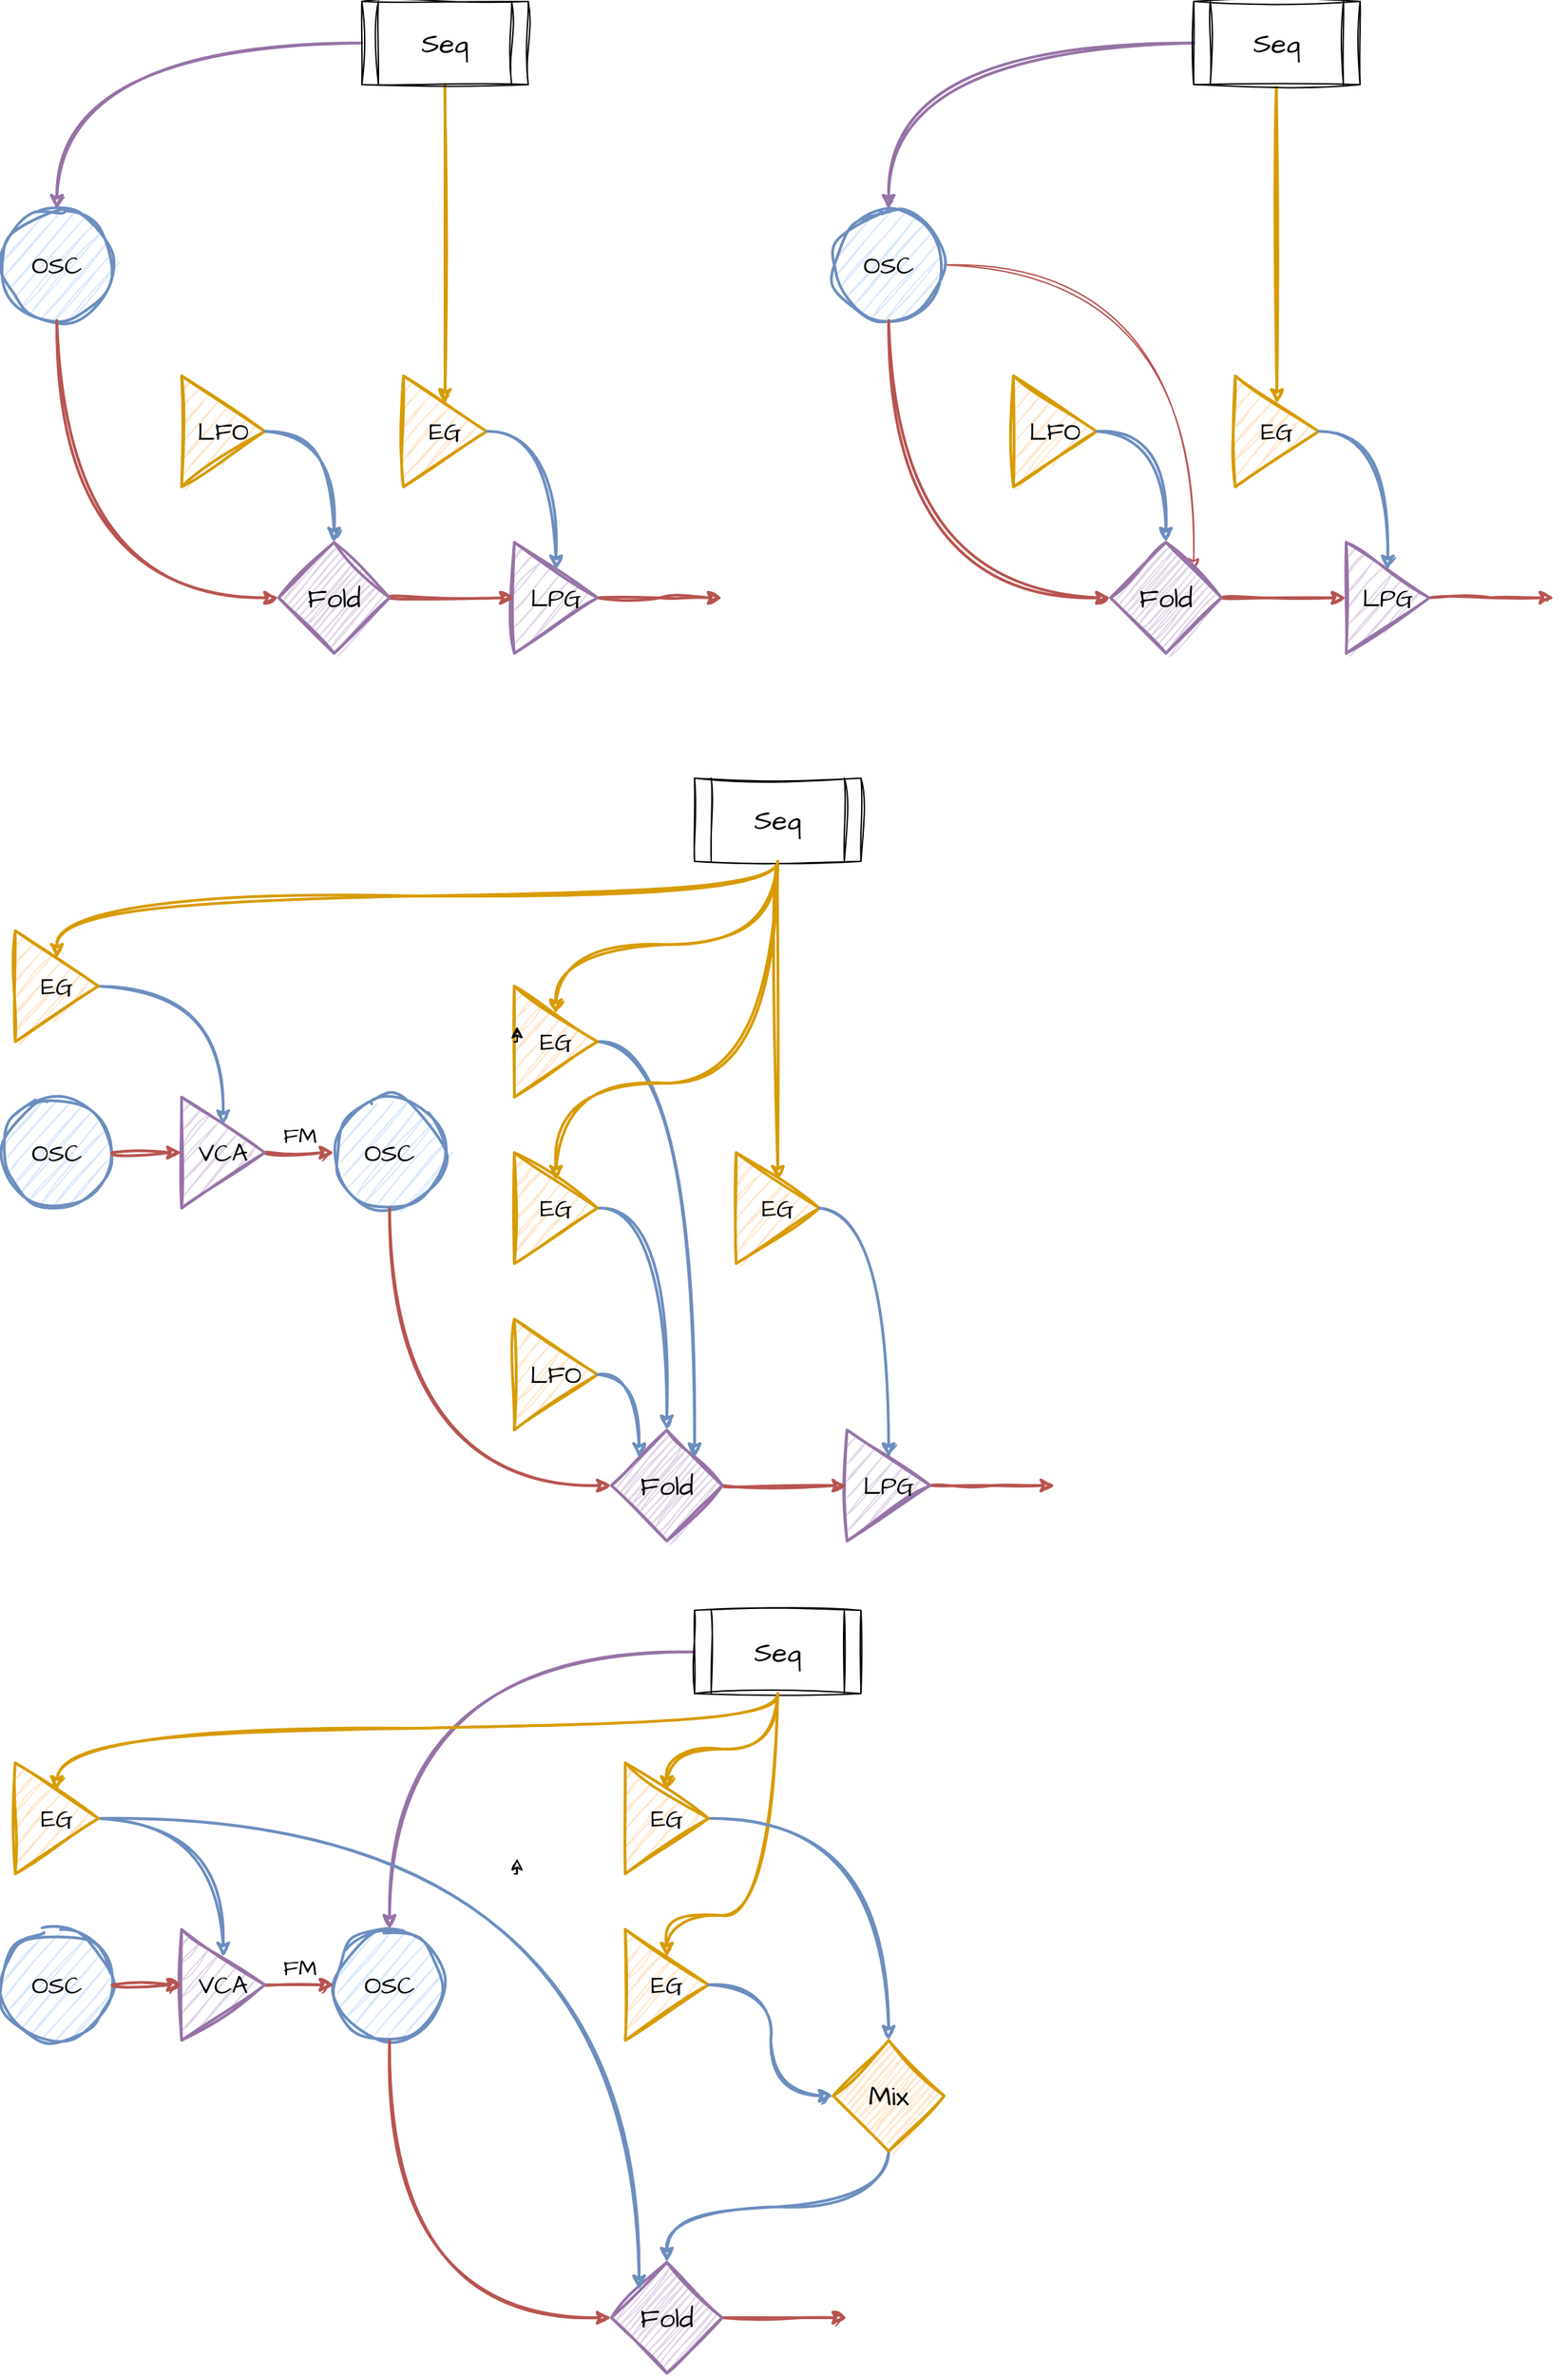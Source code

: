 <mxfile version="21.6.2" type="github">
  <diagram name="Page-1" id="e_KFraeinX5oosyNe6Kh">
    <mxGraphModel dx="1304" dy="711" grid="1" gridSize="10" guides="1" tooltips="1" connect="1" arrows="1" fold="1" page="1" pageScale="1" pageWidth="1200" pageHeight="1920" math="0" shadow="0">
      <root>
        <mxCell id="0" />
        <mxCell id="1" parent="0" />
        <mxCell id="lxY1VcK9E-mRwptWyb03-17" value="" style="group" vertex="1" connectable="0" parent="1">
          <mxGeometry x="40" y="60" width="520" height="460" as="geometry" />
        </mxCell>
        <mxCell id="lxY1VcK9E-mRwptWyb03-2" value="OSC" style="ellipse;whiteSpace=wrap;aspect=fixed;strokeWidth=2;fillColor=#dae8fc;strokeColor=#6c8ebf;sketch=1;curveFitting=1;jiggle=2;fontFamily=Architects Daughter;fontSource=https%3A%2F%2Ffonts.googleapis.com%2Fcss%3Ffamily%3DArchitects%2BDaughter;fontSize=18;labelPosition=center;verticalLabelPosition=middle;align=center;verticalAlign=middle;labelBackgroundColor=none;labelBorderColor=none;html=1;spacingRight=0;spacingLeft=0;spacing=2;fontStyle=0" vertex="1" parent="lxY1VcK9E-mRwptWyb03-17">
          <mxGeometry y="140" width="80" height="80" as="geometry" />
        </mxCell>
        <mxCell id="lxY1VcK9E-mRwptWyb03-4" value="LFO" style="triangle;whiteSpace=wrap;strokeWidth=2;fillColor=#ffe6cc;strokeColor=#d79b00;sketch=1;curveFitting=1;jiggle=2;shadow=0;fontFamily=Architects Daughter;fontSource=https%3A%2F%2Ffonts.googleapis.com%2Fcss%3Ffamily%3DArchitects%2BDaughter;fontSize=18;labelPosition=center;verticalLabelPosition=middle;align=center;verticalAlign=middle;labelBackgroundColor=none;labelBorderColor=none;html=1;spacingRight=0;spacingLeft=0;spacing=2;fontStyle=0" vertex="1" parent="lxY1VcK9E-mRwptWyb03-17">
          <mxGeometry x="130" y="260" width="60" height="80" as="geometry" />
        </mxCell>
        <mxCell id="lxY1VcK9E-mRwptWyb03-5" value="EG" style="triangle;whiteSpace=wrap;strokeWidth=2;fillColor=#ffe6cc;strokeColor=#d79b00;rounded=0;sketch=1;curveFitting=1;jiggle=2;fontFamily=Architects Daughter;fontSource=https%3A%2F%2Ffonts.googleapis.com%2Fcss%3Ffamily%3DArchitects%2BDaughter;fontSize=18;labelPosition=center;verticalLabelPosition=middle;align=center;verticalAlign=middle;labelBackgroundColor=none;labelBorderColor=none;html=1;spacingRight=0;spacingLeft=0;spacing=2;fontStyle=0" vertex="1" parent="lxY1VcK9E-mRwptWyb03-17">
          <mxGeometry x="290" y="260" width="60" height="80" as="geometry" />
        </mxCell>
        <mxCell id="lxY1VcK9E-mRwptWyb03-16" style="edgeStyle=orthogonalEdgeStyle;rounded=0;sketch=1;hachureGap=4;jiggle=2;curveFitting=1;orthogonalLoop=1;jettySize=auto;html=1;exitX=1;exitY=0.5;exitDx=0;exitDy=0;fontFamily=Architects Daughter;fontSource=https%3A%2F%2Ffonts.googleapis.com%2Fcss%3Ffamily%3DArchitects%2BDaughter;fontSize=16;fillColor=#f8cecc;strokeColor=#b85450;strokeWidth=2;" edge="1" parent="lxY1VcK9E-mRwptWyb03-17" source="lxY1VcK9E-mRwptWyb03-6">
          <mxGeometry relative="1" as="geometry">
            <mxPoint x="520" y="420" as="targetPoint" />
          </mxGeometry>
        </mxCell>
        <mxCell id="lxY1VcK9E-mRwptWyb03-6" value="LPG" style="triangle;whiteSpace=wrap;fillColor=#e1d5e7;strokeColor=#9673a6;strokeWidth=2;rounded=0;sketch=1;curveFitting=1;jiggle=2;fontFamily=Architects Daughter;fontSource=https%3A%2F%2Ffonts.googleapis.com%2Fcss%3Ffamily%3DArchitects%2BDaughter;fontSize=18;labelPosition=center;verticalLabelPosition=middle;align=center;verticalAlign=middle;labelBackgroundColor=none;labelBorderColor=none;html=1;spacingRight=0;spacingLeft=0;spacing=2;fontStyle=0" vertex="1" parent="lxY1VcK9E-mRwptWyb03-17">
          <mxGeometry x="370" y="380" width="60" height="80" as="geometry" />
        </mxCell>
        <mxCell id="lxY1VcK9E-mRwptWyb03-10" style="edgeStyle=orthogonalEdgeStyle;sketch=1;hachureGap=4;jiggle=2;curveFitting=1;orthogonalLoop=1;jettySize=auto;html=1;entryX=0.5;entryY=0;entryDx=0;entryDy=0;fontFamily=Architects Daughter;fontSource=https%3A%2F%2Ffonts.googleapis.com%2Fcss%3Ffamily%3DArchitects%2BDaughter;fontSize=16;fillColor=#dae8fc;strokeColor=#6c8ebf;strokeWidth=2;curved=1;" edge="1" parent="lxY1VcK9E-mRwptWyb03-17" source="lxY1VcK9E-mRwptWyb03-5" target="lxY1VcK9E-mRwptWyb03-6">
          <mxGeometry relative="1" as="geometry" />
        </mxCell>
        <mxCell id="lxY1VcK9E-mRwptWyb03-8" style="edgeStyle=orthogonalEdgeStyle;sketch=1;hachureGap=4;jiggle=2;curveFitting=1;orthogonalLoop=1;jettySize=auto;html=1;entryX=0.5;entryY=0;entryDx=0;entryDy=0;fontFamily=Architects Daughter;fontSource=https%3A%2F%2Ffonts.googleapis.com%2Fcss%3Ffamily%3DArchitects%2BDaughter;fontSize=16;strokeWidth=2;curved=1;fillColor=#e1d5e7;strokeColor=#9673a6;" edge="1" parent="lxY1VcK9E-mRwptWyb03-17" source="lxY1VcK9E-mRwptWyb03-7" target="lxY1VcK9E-mRwptWyb03-2">
          <mxGeometry relative="1" as="geometry" />
        </mxCell>
        <mxCell id="lxY1VcK9E-mRwptWyb03-9" style="edgeStyle=orthogonalEdgeStyle;sketch=1;hachureGap=4;jiggle=2;curveFitting=1;orthogonalLoop=1;jettySize=auto;html=1;fontFamily=Architects Daughter;fontSource=https%3A%2F%2Ffonts.googleapis.com%2Fcss%3Ffamily%3DArchitects%2BDaughter;fontSize=16;strokeWidth=2;fillColor=#ffe6cc;strokeColor=#d79b00;curved=1;" edge="1" parent="lxY1VcK9E-mRwptWyb03-17" source="lxY1VcK9E-mRwptWyb03-7" target="lxY1VcK9E-mRwptWyb03-5">
          <mxGeometry relative="1" as="geometry" />
        </mxCell>
        <mxCell id="lxY1VcK9E-mRwptWyb03-7" value="Seq" style="shape=process;whiteSpace=wrap;html=1;backgroundOutline=1;sketch=1;hachureGap=4;jiggle=2;curveFitting=1;fontFamily=Architects Daughter;fontSource=https%3A%2F%2Ffonts.googleapis.com%2Fcss%3Ffamily%3DArchitects%2BDaughter;fontSize=20;" vertex="1" parent="lxY1VcK9E-mRwptWyb03-17">
          <mxGeometry x="260" y="-10" width="120" height="60" as="geometry" />
        </mxCell>
        <mxCell id="lxY1VcK9E-mRwptWyb03-14" style="edgeStyle=orthogonalEdgeStyle;sketch=1;hachureGap=4;jiggle=2;curveFitting=1;orthogonalLoop=1;jettySize=auto;html=1;entryX=0;entryY=0.5;entryDx=0;entryDy=0;fontFamily=Architects Daughter;fontSource=https%3A%2F%2Ffonts.googleapis.com%2Fcss%3Ffamily%3DArchitects%2BDaughter;fontSize=16;fillColor=#f8cecc;strokeColor=#b85450;curved=1;strokeWidth=2;" edge="1" parent="lxY1VcK9E-mRwptWyb03-17" source="lxY1VcK9E-mRwptWyb03-12" target="lxY1VcK9E-mRwptWyb03-6">
          <mxGeometry relative="1" as="geometry" />
        </mxCell>
        <mxCell id="lxY1VcK9E-mRwptWyb03-12" value="Fold" style="rhombus;whiteSpace=wrap;html=1;sketch=1;hachureGap=4;jiggle=2;curveFitting=1;fontFamily=Architects Daughter;fontSource=https%3A%2F%2Ffonts.googleapis.com%2Fcss%3Ffamily%3DArchitects%2BDaughter;fontSize=20;fillColor=#e1d5e7;strokeColor=#9673a6;strokeWidth=2;" vertex="1" parent="lxY1VcK9E-mRwptWyb03-17">
          <mxGeometry x="200" y="380" width="80" height="80" as="geometry" />
        </mxCell>
        <mxCell id="lxY1VcK9E-mRwptWyb03-11" style="edgeStyle=orthogonalEdgeStyle;sketch=1;hachureGap=4;jiggle=2;curveFitting=1;orthogonalLoop=1;jettySize=auto;html=1;entryX=0;entryY=0.5;entryDx=0;entryDy=0;fontFamily=Architects Daughter;fontSource=https%3A%2F%2Ffonts.googleapis.com%2Fcss%3Ffamily%3DArchitects%2BDaughter;fontSize=16;curved=1;strokeWidth=2;fillColor=#f8cecc;strokeColor=#b85450;exitX=0.5;exitY=1;exitDx=0;exitDy=0;" edge="1" parent="lxY1VcK9E-mRwptWyb03-17" source="lxY1VcK9E-mRwptWyb03-2" target="lxY1VcK9E-mRwptWyb03-12">
          <mxGeometry relative="1" as="geometry" />
        </mxCell>
        <mxCell id="lxY1VcK9E-mRwptWyb03-15" style="edgeStyle=orthogonalEdgeStyle;sketch=1;hachureGap=4;jiggle=2;curveFitting=1;orthogonalLoop=1;jettySize=auto;html=1;exitX=1;exitY=0.5;exitDx=0;exitDy=0;entryX=0.5;entryY=0;entryDx=0;entryDy=0;fontFamily=Architects Daughter;fontSource=https%3A%2F%2Ffonts.googleapis.com%2Fcss%3Ffamily%3DArchitects%2BDaughter;fontSize=16;fillColor=#dae8fc;strokeColor=#6c8ebf;curved=1;strokeWidth=2;" edge="1" parent="lxY1VcK9E-mRwptWyb03-17" source="lxY1VcK9E-mRwptWyb03-4" target="lxY1VcK9E-mRwptWyb03-12">
          <mxGeometry relative="1" as="geometry" />
        </mxCell>
        <mxCell id="lxY1VcK9E-mRwptWyb03-19" value="" style="group" vertex="1" connectable="0" parent="1">
          <mxGeometry x="640" y="60" width="520" height="460" as="geometry" />
        </mxCell>
        <mxCell id="lxY1VcK9E-mRwptWyb03-36" style="edgeStyle=orthogonalEdgeStyle;sketch=1;hachureGap=4;jiggle=2;curveFitting=1;orthogonalLoop=1;jettySize=auto;html=1;entryX=1;entryY=0;entryDx=0;entryDy=0;fontFamily=Architects Daughter;fontSource=https%3A%2F%2Ffonts.googleapis.com%2Fcss%3Ffamily%3DArchitects%2BDaughter;fontSize=16;curved=1;fillColor=#f8cecc;strokeColor=#b85450;" edge="1" parent="lxY1VcK9E-mRwptWyb03-19" source="lxY1VcK9E-mRwptWyb03-20" target="lxY1VcK9E-mRwptWyb03-30">
          <mxGeometry relative="1" as="geometry" />
        </mxCell>
        <mxCell id="lxY1VcK9E-mRwptWyb03-20" value="OSC" style="ellipse;whiteSpace=wrap;aspect=fixed;strokeWidth=2;fillColor=#dae8fc;strokeColor=#6c8ebf;sketch=1;curveFitting=1;jiggle=2;fontFamily=Architects Daughter;fontSource=https%3A%2F%2Ffonts.googleapis.com%2Fcss%3Ffamily%3DArchitects%2BDaughter;fontSize=18;labelPosition=center;verticalLabelPosition=middle;align=center;verticalAlign=middle;labelBackgroundColor=none;labelBorderColor=none;html=1;spacingRight=0;spacingLeft=0;spacing=2;fontStyle=0" vertex="1" parent="lxY1VcK9E-mRwptWyb03-19">
          <mxGeometry y="140" width="80" height="80" as="geometry" />
        </mxCell>
        <mxCell id="lxY1VcK9E-mRwptWyb03-21" value="LFO" style="triangle;whiteSpace=wrap;strokeWidth=2;fillColor=#ffe6cc;strokeColor=#d79b00;sketch=1;curveFitting=1;jiggle=2;shadow=0;fontFamily=Architects Daughter;fontSource=https%3A%2F%2Ffonts.googleapis.com%2Fcss%3Ffamily%3DArchitects%2BDaughter;fontSize=18;labelPosition=center;verticalLabelPosition=middle;align=center;verticalAlign=middle;labelBackgroundColor=none;labelBorderColor=none;html=1;spacingRight=0;spacingLeft=0;spacing=2;fontStyle=0" vertex="1" parent="lxY1VcK9E-mRwptWyb03-19">
          <mxGeometry x="130" y="260" width="60" height="80" as="geometry" />
        </mxCell>
        <mxCell id="lxY1VcK9E-mRwptWyb03-22" value="EG" style="triangle;whiteSpace=wrap;strokeWidth=2;fillColor=#ffe6cc;strokeColor=#d79b00;rounded=0;sketch=1;curveFitting=1;jiggle=2;fontFamily=Architects Daughter;fontSource=https%3A%2F%2Ffonts.googleapis.com%2Fcss%3Ffamily%3DArchitects%2BDaughter;fontSize=18;labelPosition=center;verticalLabelPosition=middle;align=center;verticalAlign=middle;labelBackgroundColor=none;labelBorderColor=none;html=1;spacingRight=0;spacingLeft=0;spacing=2;fontStyle=0" vertex="1" parent="lxY1VcK9E-mRwptWyb03-19">
          <mxGeometry x="290" y="260" width="60" height="80" as="geometry" />
        </mxCell>
        <mxCell id="lxY1VcK9E-mRwptWyb03-23" style="edgeStyle=orthogonalEdgeStyle;rounded=0;sketch=1;hachureGap=4;jiggle=2;curveFitting=1;orthogonalLoop=1;jettySize=auto;html=1;exitX=1;exitY=0.5;exitDx=0;exitDy=0;fontFamily=Architects Daughter;fontSource=https%3A%2F%2Ffonts.googleapis.com%2Fcss%3Ffamily%3DArchitects%2BDaughter;fontSize=16;fillColor=#f8cecc;strokeColor=#b85450;strokeWidth=2;" edge="1" parent="lxY1VcK9E-mRwptWyb03-19" source="lxY1VcK9E-mRwptWyb03-24">
          <mxGeometry relative="1" as="geometry">
            <mxPoint x="520" y="420" as="targetPoint" />
          </mxGeometry>
        </mxCell>
        <mxCell id="lxY1VcK9E-mRwptWyb03-24" value="LPG" style="triangle;whiteSpace=wrap;fillColor=#e1d5e7;strokeColor=#9673a6;strokeWidth=2;rounded=0;sketch=1;curveFitting=1;jiggle=2;fontFamily=Architects Daughter;fontSource=https%3A%2F%2Ffonts.googleapis.com%2Fcss%3Ffamily%3DArchitects%2BDaughter;fontSize=18;labelPosition=center;verticalLabelPosition=middle;align=center;verticalAlign=middle;labelBackgroundColor=none;labelBorderColor=none;html=1;spacingRight=0;spacingLeft=0;spacing=2;fontStyle=0" vertex="1" parent="lxY1VcK9E-mRwptWyb03-19">
          <mxGeometry x="370" y="380" width="60" height="80" as="geometry" />
        </mxCell>
        <mxCell id="lxY1VcK9E-mRwptWyb03-25" style="edgeStyle=orthogonalEdgeStyle;sketch=1;hachureGap=4;jiggle=2;curveFitting=1;orthogonalLoop=1;jettySize=auto;html=1;entryX=0.5;entryY=0;entryDx=0;entryDy=0;fontFamily=Architects Daughter;fontSource=https%3A%2F%2Ffonts.googleapis.com%2Fcss%3Ffamily%3DArchitects%2BDaughter;fontSize=16;fillColor=#dae8fc;strokeColor=#6c8ebf;strokeWidth=2;curved=1;" edge="1" parent="lxY1VcK9E-mRwptWyb03-19" source="lxY1VcK9E-mRwptWyb03-22" target="lxY1VcK9E-mRwptWyb03-24">
          <mxGeometry relative="1" as="geometry" />
        </mxCell>
        <mxCell id="lxY1VcK9E-mRwptWyb03-26" style="edgeStyle=orthogonalEdgeStyle;sketch=1;hachureGap=4;jiggle=2;curveFitting=1;orthogonalLoop=1;jettySize=auto;html=1;entryX=0.5;entryY=0;entryDx=0;entryDy=0;fontFamily=Architects Daughter;fontSource=https%3A%2F%2Ffonts.googleapis.com%2Fcss%3Ffamily%3DArchitects%2BDaughter;fontSize=16;fillColor=#e1d5e7;strokeColor=#9673a6;strokeWidth=2;curved=1;" edge="1" parent="lxY1VcK9E-mRwptWyb03-19" source="lxY1VcK9E-mRwptWyb03-28" target="lxY1VcK9E-mRwptWyb03-20">
          <mxGeometry relative="1" as="geometry" />
        </mxCell>
        <mxCell id="lxY1VcK9E-mRwptWyb03-27" style="edgeStyle=orthogonalEdgeStyle;sketch=1;hachureGap=4;jiggle=2;curveFitting=1;orthogonalLoop=1;jettySize=auto;html=1;fontFamily=Architects Daughter;fontSource=https%3A%2F%2Ffonts.googleapis.com%2Fcss%3Ffamily%3DArchitects%2BDaughter;fontSize=16;strokeWidth=2;fillColor=#ffe6cc;strokeColor=#d79b00;curved=1;" edge="1" parent="lxY1VcK9E-mRwptWyb03-19" source="lxY1VcK9E-mRwptWyb03-28" target="lxY1VcK9E-mRwptWyb03-22">
          <mxGeometry relative="1" as="geometry" />
        </mxCell>
        <mxCell id="lxY1VcK9E-mRwptWyb03-28" value="Seq" style="shape=process;whiteSpace=wrap;html=1;backgroundOutline=1;sketch=1;hachureGap=4;jiggle=2;curveFitting=1;fontFamily=Architects Daughter;fontSource=https%3A%2F%2Ffonts.googleapis.com%2Fcss%3Ffamily%3DArchitects%2BDaughter;fontSize=20;" vertex="1" parent="lxY1VcK9E-mRwptWyb03-19">
          <mxGeometry x="260" y="-10" width="120" height="60" as="geometry" />
        </mxCell>
        <mxCell id="lxY1VcK9E-mRwptWyb03-29" style="edgeStyle=orthogonalEdgeStyle;sketch=1;hachureGap=4;jiggle=2;curveFitting=1;orthogonalLoop=1;jettySize=auto;html=1;entryX=0;entryY=0.5;entryDx=0;entryDy=0;fontFamily=Architects Daughter;fontSource=https%3A%2F%2Ffonts.googleapis.com%2Fcss%3Ffamily%3DArchitects%2BDaughter;fontSize=16;fillColor=#f8cecc;strokeColor=#b85450;curved=1;strokeWidth=2;" edge="1" parent="lxY1VcK9E-mRwptWyb03-19" source="lxY1VcK9E-mRwptWyb03-30" target="lxY1VcK9E-mRwptWyb03-24">
          <mxGeometry relative="1" as="geometry" />
        </mxCell>
        <mxCell id="lxY1VcK9E-mRwptWyb03-30" value="Fold" style="rhombus;whiteSpace=wrap;html=1;sketch=1;hachureGap=4;jiggle=2;curveFitting=1;fontFamily=Architects Daughter;fontSource=https%3A%2F%2Ffonts.googleapis.com%2Fcss%3Ffamily%3DArchitects%2BDaughter;fontSize=20;fillColor=#e1d5e7;strokeColor=#9673a6;strokeWidth=2;" vertex="1" parent="lxY1VcK9E-mRwptWyb03-19">
          <mxGeometry x="200" y="380" width="80" height="80" as="geometry" />
        </mxCell>
        <mxCell id="lxY1VcK9E-mRwptWyb03-31" style="edgeStyle=orthogonalEdgeStyle;sketch=1;hachureGap=4;jiggle=2;curveFitting=1;orthogonalLoop=1;jettySize=auto;html=1;entryX=0;entryY=0.5;entryDx=0;entryDy=0;fontFamily=Architects Daughter;fontSource=https%3A%2F%2Ffonts.googleapis.com%2Fcss%3Ffamily%3DArchitects%2BDaughter;fontSize=16;curved=1;strokeWidth=2;fillColor=#f8cecc;strokeColor=#b85450;exitX=0.5;exitY=1;exitDx=0;exitDy=0;" edge="1" parent="lxY1VcK9E-mRwptWyb03-19" source="lxY1VcK9E-mRwptWyb03-20" target="lxY1VcK9E-mRwptWyb03-30">
          <mxGeometry relative="1" as="geometry" />
        </mxCell>
        <mxCell id="lxY1VcK9E-mRwptWyb03-32" style="edgeStyle=orthogonalEdgeStyle;sketch=1;hachureGap=4;jiggle=2;curveFitting=1;orthogonalLoop=1;jettySize=auto;html=1;exitX=1;exitY=0.5;exitDx=0;exitDy=0;entryX=0.5;entryY=0;entryDx=0;entryDy=0;fontFamily=Architects Daughter;fontSource=https%3A%2F%2Ffonts.googleapis.com%2Fcss%3Ffamily%3DArchitects%2BDaughter;fontSize=16;fillColor=#dae8fc;strokeColor=#6c8ebf;curved=1;strokeWidth=2;" edge="1" parent="lxY1VcK9E-mRwptWyb03-19" source="lxY1VcK9E-mRwptWyb03-21" target="lxY1VcK9E-mRwptWyb03-30">
          <mxGeometry relative="1" as="geometry" />
        </mxCell>
        <mxCell id="lxY1VcK9E-mRwptWyb03-78" value="" style="group" vertex="1" connectable="0" parent="1">
          <mxGeometry x="40" y="610" width="760" height="550" as="geometry" />
        </mxCell>
        <mxCell id="lxY1VcK9E-mRwptWyb03-41" value="OSC" style="ellipse;whiteSpace=wrap;aspect=fixed;strokeWidth=2;fillColor=#dae8fc;strokeColor=#6c8ebf;sketch=1;curveFitting=1;jiggle=2;fontFamily=Architects Daughter;fontSource=https%3A%2F%2Ffonts.googleapis.com%2Fcss%3Ffamily%3DArchitects%2BDaughter;fontSize=18;labelPosition=center;verticalLabelPosition=middle;align=center;verticalAlign=middle;labelBackgroundColor=none;labelBorderColor=none;html=1;spacingRight=0;spacingLeft=0;spacing=2;fontStyle=0" vertex="1" parent="lxY1VcK9E-mRwptWyb03-78">
          <mxGeometry x="240" y="230" width="80" height="80" as="geometry" />
        </mxCell>
        <mxCell id="lxY1VcK9E-mRwptWyb03-42" value="LFO" style="triangle;whiteSpace=wrap;strokeWidth=2;fillColor=#ffe6cc;strokeColor=#d79b00;sketch=1;curveFitting=1;jiggle=2;shadow=0;fontFamily=Architects Daughter;fontSource=https%3A%2F%2Ffonts.googleapis.com%2Fcss%3Ffamily%3DArchitects%2BDaughter;fontSize=18;labelPosition=center;verticalLabelPosition=middle;align=center;verticalAlign=middle;labelBackgroundColor=none;labelBorderColor=none;html=1;spacingRight=0;spacingLeft=0;spacing=2;fontStyle=0" vertex="1" parent="lxY1VcK9E-mRwptWyb03-78">
          <mxGeometry x="370" y="390" width="60" height="80" as="geometry" />
        </mxCell>
        <mxCell id="lxY1VcK9E-mRwptWyb03-43" value="EG" style="triangle;whiteSpace=wrap;strokeWidth=2;fillColor=#ffe6cc;strokeColor=#d79b00;rounded=0;sketch=1;curveFitting=1;jiggle=2;fontFamily=Architects Daughter;fontSource=https%3A%2F%2Ffonts.googleapis.com%2Fcss%3Ffamily%3DArchitects%2BDaughter;fontSize=18;labelPosition=center;verticalLabelPosition=middle;align=center;verticalAlign=middle;labelBackgroundColor=none;labelBorderColor=none;html=1;spacingRight=0;spacingLeft=0;spacing=2;fontStyle=0" vertex="1" parent="lxY1VcK9E-mRwptWyb03-78">
          <mxGeometry x="530" y="270" width="60" height="80" as="geometry" />
        </mxCell>
        <mxCell id="lxY1VcK9E-mRwptWyb03-44" style="edgeStyle=orthogonalEdgeStyle;rounded=0;sketch=1;hachureGap=4;jiggle=2;curveFitting=1;orthogonalLoop=1;jettySize=auto;html=1;exitX=1;exitY=0.5;exitDx=0;exitDy=0;fontFamily=Architects Daughter;fontSource=https%3A%2F%2Ffonts.googleapis.com%2Fcss%3Ffamily%3DArchitects%2BDaughter;fontSize=16;fillColor=#f8cecc;strokeColor=#b85450;strokeWidth=2;" edge="1" parent="lxY1VcK9E-mRwptWyb03-78" source="lxY1VcK9E-mRwptWyb03-45">
          <mxGeometry relative="1" as="geometry">
            <mxPoint x="760" y="510" as="targetPoint" />
          </mxGeometry>
        </mxCell>
        <mxCell id="lxY1VcK9E-mRwptWyb03-45" value="LPG" style="triangle;whiteSpace=wrap;fillColor=#e1d5e7;strokeColor=#9673a6;strokeWidth=2;rounded=0;sketch=1;curveFitting=1;jiggle=2;fontFamily=Architects Daughter;fontSource=https%3A%2F%2Ffonts.googleapis.com%2Fcss%3Ffamily%3DArchitects%2BDaughter;fontSize=18;labelPosition=center;verticalLabelPosition=middle;align=center;verticalAlign=middle;labelBackgroundColor=none;labelBorderColor=none;html=1;spacingRight=0;spacingLeft=0;spacing=2;fontStyle=0" vertex="1" parent="lxY1VcK9E-mRwptWyb03-78">
          <mxGeometry x="610" y="470" width="60" height="80" as="geometry" />
        </mxCell>
        <mxCell id="lxY1VcK9E-mRwptWyb03-46" style="edgeStyle=orthogonalEdgeStyle;sketch=1;hachureGap=4;jiggle=2;curveFitting=1;orthogonalLoop=1;jettySize=auto;html=1;entryX=0.5;entryY=0;entryDx=0;entryDy=0;fontFamily=Architects Daughter;fontSource=https%3A%2F%2Ffonts.googleapis.com%2Fcss%3Ffamily%3DArchitects%2BDaughter;fontSize=16;fillColor=#dae8fc;strokeColor=#6c8ebf;strokeWidth=2;curved=1;" edge="1" parent="lxY1VcK9E-mRwptWyb03-78" source="lxY1VcK9E-mRwptWyb03-43" target="lxY1VcK9E-mRwptWyb03-45">
          <mxGeometry relative="1" as="geometry" />
        </mxCell>
        <mxCell id="lxY1VcK9E-mRwptWyb03-48" style="edgeStyle=orthogonalEdgeStyle;sketch=1;hachureGap=4;jiggle=2;curveFitting=1;orthogonalLoop=1;jettySize=auto;html=1;fontFamily=Architects Daughter;fontSource=https%3A%2F%2Ffonts.googleapis.com%2Fcss%3Ffamily%3DArchitects%2BDaughter;fontSize=16;strokeWidth=2;fillColor=#ffe6cc;strokeColor=#d79b00;curved=1;" edge="1" parent="lxY1VcK9E-mRwptWyb03-78" source="lxY1VcK9E-mRwptWyb03-49" target="lxY1VcK9E-mRwptWyb03-43">
          <mxGeometry relative="1" as="geometry" />
        </mxCell>
        <mxCell id="lxY1VcK9E-mRwptWyb03-49" value="Seq" style="shape=process;whiteSpace=wrap;html=1;backgroundOutline=1;sketch=1;hachureGap=4;jiggle=2;curveFitting=1;fontFamily=Architects Daughter;fontSource=https%3A%2F%2Ffonts.googleapis.com%2Fcss%3Ffamily%3DArchitects%2BDaughter;fontSize=20;" vertex="1" parent="lxY1VcK9E-mRwptWyb03-78">
          <mxGeometry x="500" width="120" height="60" as="geometry" />
        </mxCell>
        <mxCell id="lxY1VcK9E-mRwptWyb03-50" style="edgeStyle=orthogonalEdgeStyle;sketch=1;hachureGap=4;jiggle=2;curveFitting=1;orthogonalLoop=1;jettySize=auto;html=1;entryX=0;entryY=0.5;entryDx=0;entryDy=0;fontFamily=Architects Daughter;fontSource=https%3A%2F%2Ffonts.googleapis.com%2Fcss%3Ffamily%3DArchitects%2BDaughter;fontSize=16;fillColor=#f8cecc;strokeColor=#b85450;curved=1;strokeWidth=2;" edge="1" parent="lxY1VcK9E-mRwptWyb03-78" source="lxY1VcK9E-mRwptWyb03-51" target="lxY1VcK9E-mRwptWyb03-45">
          <mxGeometry relative="1" as="geometry" />
        </mxCell>
        <mxCell id="lxY1VcK9E-mRwptWyb03-51" value="Fold" style="rhombus;whiteSpace=wrap;html=1;sketch=1;hachureGap=4;jiggle=2;curveFitting=1;fontFamily=Architects Daughter;fontSource=https%3A%2F%2Ffonts.googleapis.com%2Fcss%3Ffamily%3DArchitects%2BDaughter;fontSize=20;fillColor=#e1d5e7;strokeColor=#9673a6;strokeWidth=2;" vertex="1" parent="lxY1VcK9E-mRwptWyb03-78">
          <mxGeometry x="440" y="470" width="80" height="80" as="geometry" />
        </mxCell>
        <mxCell id="lxY1VcK9E-mRwptWyb03-52" style="edgeStyle=orthogonalEdgeStyle;sketch=1;hachureGap=4;jiggle=2;curveFitting=1;orthogonalLoop=1;jettySize=auto;html=1;entryX=0;entryY=0.5;entryDx=0;entryDy=0;fontFamily=Architects Daughter;fontSource=https%3A%2F%2Ffonts.googleapis.com%2Fcss%3Ffamily%3DArchitects%2BDaughter;fontSize=16;curved=1;strokeWidth=2;fillColor=#f8cecc;strokeColor=#b85450;exitX=0.5;exitY=1;exitDx=0;exitDy=0;" edge="1" parent="lxY1VcK9E-mRwptWyb03-78" source="lxY1VcK9E-mRwptWyb03-41" target="lxY1VcK9E-mRwptWyb03-51">
          <mxGeometry relative="1" as="geometry" />
        </mxCell>
        <mxCell id="lxY1VcK9E-mRwptWyb03-53" style="edgeStyle=orthogonalEdgeStyle;sketch=1;hachureGap=4;jiggle=2;curveFitting=1;orthogonalLoop=1;jettySize=auto;html=1;exitX=1;exitY=0.5;exitDx=0;exitDy=0;entryX=0;entryY=0;entryDx=0;entryDy=0;fontFamily=Architects Daughter;fontSource=https%3A%2F%2Ffonts.googleapis.com%2Fcss%3Ffamily%3DArchitects%2BDaughter;fontSize=16;fillColor=#dae8fc;strokeColor=#6c8ebf;curved=1;strokeWidth=2;" edge="1" parent="lxY1VcK9E-mRwptWyb03-78" source="lxY1VcK9E-mRwptWyb03-42" target="lxY1VcK9E-mRwptWyb03-51">
          <mxGeometry relative="1" as="geometry">
            <Array as="points">
              <mxPoint x="460" y="430" />
            </Array>
          </mxGeometry>
        </mxCell>
        <mxCell id="lxY1VcK9E-mRwptWyb03-54" value="OSC" style="ellipse;whiteSpace=wrap;aspect=fixed;strokeWidth=2;fillColor=#dae8fc;strokeColor=#6c8ebf;sketch=1;curveFitting=1;jiggle=2;fontFamily=Architects Daughter;fontSource=https%3A%2F%2Ffonts.googleapis.com%2Fcss%3Ffamily%3DArchitects%2BDaughter;fontSize=18;labelPosition=center;verticalLabelPosition=middle;align=center;verticalAlign=middle;labelBackgroundColor=none;labelBorderColor=none;html=1;spacingRight=0;spacingLeft=0;spacing=2;fontStyle=0" vertex="1" parent="lxY1VcK9E-mRwptWyb03-78">
          <mxGeometry y="230" width="80" height="80" as="geometry" />
        </mxCell>
        <mxCell id="lxY1VcK9E-mRwptWyb03-62" value="FM" style="edgeStyle=orthogonalEdgeStyle;sketch=1;hachureGap=4;jiggle=2;curveFitting=1;orthogonalLoop=1;jettySize=auto;html=1;exitX=1;exitY=0.5;exitDx=0;exitDy=0;entryX=0;entryY=0.5;entryDx=0;entryDy=0;fontFamily=Architects Daughter;fontSource=https%3A%2F%2Ffonts.googleapis.com%2Fcss%3Ffamily%3DArchitects%2BDaughter;fontSize=16;fillColor=#f8cecc;strokeColor=#b85450;strokeWidth=2;curved=1;verticalAlign=bottom;" edge="1" parent="lxY1VcK9E-mRwptWyb03-78" source="lxY1VcK9E-mRwptWyb03-55" target="lxY1VcK9E-mRwptWyb03-41">
          <mxGeometry relative="1" as="geometry" />
        </mxCell>
        <mxCell id="lxY1VcK9E-mRwptWyb03-55" value="VCA" style="triangle;whiteSpace=wrap;fillColor=#e1d5e7;strokeColor=#9673a6;strokeWidth=2;rounded=0;sketch=1;curveFitting=1;jiggle=2;fontFamily=Architects Daughter;fontSource=https%3A%2F%2Ffonts.googleapis.com%2Fcss%3Ffamily%3DArchitects%2BDaughter;fontSize=18;labelPosition=center;verticalLabelPosition=middle;align=center;verticalAlign=middle;labelBackgroundColor=none;labelBorderColor=none;html=1;spacingRight=0;spacingLeft=0;spacing=2;fontStyle=0" vertex="1" parent="lxY1VcK9E-mRwptWyb03-78">
          <mxGeometry x="130" y="230" width="60" height="80" as="geometry" />
        </mxCell>
        <mxCell id="lxY1VcK9E-mRwptWyb03-58" style="edgeStyle=orthogonalEdgeStyle;sketch=1;hachureGap=4;jiggle=2;curveFitting=1;orthogonalLoop=1;jettySize=auto;html=1;exitX=1;exitY=0.5;exitDx=0;exitDy=0;entryX=0;entryY=0.5;entryDx=0;entryDy=0;fontFamily=Architects Daughter;fontSource=https%3A%2F%2Ffonts.googleapis.com%2Fcss%3Ffamily%3DArchitects%2BDaughter;fontSize=16;fillColor=#f8cecc;strokeColor=#b85450;strokeWidth=2;curved=1;" edge="1" parent="lxY1VcK9E-mRwptWyb03-78" source="lxY1VcK9E-mRwptWyb03-54" target="lxY1VcK9E-mRwptWyb03-55">
          <mxGeometry relative="1" as="geometry" />
        </mxCell>
        <mxCell id="lxY1VcK9E-mRwptWyb03-61" style="edgeStyle=orthogonalEdgeStyle;sketch=1;hachureGap=4;jiggle=2;curveFitting=1;orthogonalLoop=1;jettySize=auto;html=1;entryX=0.5;entryY=0;entryDx=0;entryDy=0;fontFamily=Architects Daughter;fontSource=https%3A%2F%2Ffonts.googleapis.com%2Fcss%3Ffamily%3DArchitects%2BDaughter;fontSize=16;fillColor=#dae8fc;strokeColor=#6c8ebf;strokeWidth=2;curved=1;" edge="1" parent="lxY1VcK9E-mRwptWyb03-78" source="lxY1VcK9E-mRwptWyb03-59" target="lxY1VcK9E-mRwptWyb03-55">
          <mxGeometry relative="1" as="geometry" />
        </mxCell>
        <mxCell id="lxY1VcK9E-mRwptWyb03-59" value="EG" style="triangle;whiteSpace=wrap;strokeWidth=2;fillColor=#ffe6cc;strokeColor=#d79b00;rounded=0;sketch=1;curveFitting=1;jiggle=2;fontFamily=Architects Daughter;fontSource=https%3A%2F%2Ffonts.googleapis.com%2Fcss%3Ffamily%3DArchitects%2BDaughter;fontSize=18;labelPosition=center;verticalLabelPosition=middle;align=center;verticalAlign=middle;labelBackgroundColor=none;labelBorderColor=none;html=1;spacingRight=0;spacingLeft=0;spacing=2;fontStyle=0" vertex="1" parent="lxY1VcK9E-mRwptWyb03-78">
          <mxGeometry x="10" y="110" width="60" height="80" as="geometry" />
        </mxCell>
        <mxCell id="lxY1VcK9E-mRwptWyb03-63" style="edgeStyle=orthogonalEdgeStyle;sketch=1;hachureGap=4;jiggle=2;curveFitting=1;orthogonalLoop=1;jettySize=auto;html=1;exitX=0.5;exitY=1;exitDx=0;exitDy=0;entryX=0.5;entryY=0;entryDx=0;entryDy=0;fontFamily=Architects Daughter;fontSource=https%3A%2F%2Ffonts.googleapis.com%2Fcss%3Ffamily%3DArchitects%2BDaughter;fontSize=16;fillColor=#ffe6cc;strokeColor=#d79b00;curved=1;strokeWidth=2;" edge="1" parent="lxY1VcK9E-mRwptWyb03-78" source="lxY1VcK9E-mRwptWyb03-49" target="lxY1VcK9E-mRwptWyb03-59">
          <mxGeometry relative="1" as="geometry" />
        </mxCell>
        <mxCell id="lxY1VcK9E-mRwptWyb03-66" style="edgeStyle=orthogonalEdgeStyle;sketch=1;hachureGap=4;jiggle=2;curveFitting=1;orthogonalLoop=1;jettySize=auto;html=1;exitX=1;exitY=0.5;exitDx=0;exitDy=0;fontFamily=Architects Daughter;fontSource=https%3A%2F%2Ffonts.googleapis.com%2Fcss%3Ffamily%3DArchitects%2BDaughter;fontSize=16;curved=1;fillColor=#dae8fc;strokeColor=#6c8ebf;entryX=1;entryY=0;entryDx=0;entryDy=0;strokeWidth=2;" edge="1" parent="lxY1VcK9E-mRwptWyb03-78" source="lxY1VcK9E-mRwptWyb03-60" target="lxY1VcK9E-mRwptWyb03-51">
          <mxGeometry relative="1" as="geometry">
            <mxPoint x="480" y="390" as="targetPoint" />
          </mxGeometry>
        </mxCell>
        <mxCell id="lxY1VcK9E-mRwptWyb03-60" value="EG" style="triangle;whiteSpace=wrap;strokeWidth=2;fillColor=#ffe6cc;strokeColor=#d79b00;rounded=0;sketch=1;curveFitting=1;jiggle=2;fontFamily=Architects Daughter;fontSource=https%3A%2F%2Ffonts.googleapis.com%2Fcss%3Ffamily%3DArchitects%2BDaughter;fontSize=18;labelPosition=center;verticalLabelPosition=middle;align=center;verticalAlign=middle;labelBackgroundColor=none;labelBorderColor=none;html=1;spacingRight=0;spacingLeft=0;spacing=2;fontStyle=0" vertex="1" parent="lxY1VcK9E-mRwptWyb03-78">
          <mxGeometry x="370" y="150" width="60" height="80" as="geometry" />
        </mxCell>
        <mxCell id="lxY1VcK9E-mRwptWyb03-65" style="edgeStyle=orthogonalEdgeStyle;rounded=0;sketch=1;hachureGap=4;jiggle=2;curveFitting=1;orthogonalLoop=1;jettySize=auto;html=1;exitX=0;exitY=0.5;exitDx=0;exitDy=0;entryX=0.033;entryY=0.363;entryDx=0;entryDy=0;entryPerimeter=0;fontFamily=Architects Daughter;fontSource=https%3A%2F%2Ffonts.googleapis.com%2Fcss%3Ffamily%3DArchitects%2BDaughter;fontSize=16;" edge="1" parent="lxY1VcK9E-mRwptWyb03-78" source="lxY1VcK9E-mRwptWyb03-60" target="lxY1VcK9E-mRwptWyb03-60">
          <mxGeometry relative="1" as="geometry" />
        </mxCell>
        <mxCell id="lxY1VcK9E-mRwptWyb03-69" style="edgeStyle=orthogonalEdgeStyle;sketch=1;hachureGap=4;jiggle=2;curveFitting=1;orthogonalLoop=1;jettySize=auto;html=1;entryX=0.5;entryY=0;entryDx=0;entryDy=0;fontFamily=Architects Daughter;fontSource=https%3A%2F%2Ffonts.googleapis.com%2Fcss%3Ffamily%3DArchitects%2BDaughter;fontSize=16;curved=1;strokeWidth=2;fillColor=#dae8fc;strokeColor=#6c8ebf;" edge="1" parent="lxY1VcK9E-mRwptWyb03-78" source="lxY1VcK9E-mRwptWyb03-68" target="lxY1VcK9E-mRwptWyb03-51">
          <mxGeometry relative="1" as="geometry" />
        </mxCell>
        <mxCell id="lxY1VcK9E-mRwptWyb03-68" value="EG" style="triangle;whiteSpace=wrap;strokeWidth=2;fillColor=#ffe6cc;strokeColor=#d79b00;rounded=0;sketch=1;curveFitting=1;jiggle=2;fontFamily=Architects Daughter;fontSource=https%3A%2F%2Ffonts.googleapis.com%2Fcss%3Ffamily%3DArchitects%2BDaughter;fontSize=18;labelPosition=center;verticalLabelPosition=middle;align=center;verticalAlign=middle;labelBackgroundColor=none;labelBorderColor=none;html=1;spacingRight=0;spacingLeft=0;spacing=2;fontStyle=0" vertex="1" parent="lxY1VcK9E-mRwptWyb03-78">
          <mxGeometry x="370" y="270" width="60" height="80" as="geometry" />
        </mxCell>
        <mxCell id="lxY1VcK9E-mRwptWyb03-64" style="edgeStyle=orthogonalEdgeStyle;sketch=1;hachureGap=4;jiggle=2;curveFitting=1;orthogonalLoop=1;jettySize=auto;html=1;exitX=0.5;exitY=1;exitDx=0;exitDy=0;fontFamily=Architects Daughter;fontSource=https%3A%2F%2Ffonts.googleapis.com%2Fcss%3Ffamily%3DArchitects%2BDaughter;fontSize=16;curved=1;strokeWidth=2;fillColor=#ffe6cc;strokeColor=#d79b00;" edge="1" parent="lxY1VcK9E-mRwptWyb03-78" source="lxY1VcK9E-mRwptWyb03-49" target="lxY1VcK9E-mRwptWyb03-60">
          <mxGeometry relative="1" as="geometry">
            <Array as="points">
              <mxPoint x="560" y="120" />
              <mxPoint x="400" y="120" />
            </Array>
          </mxGeometry>
        </mxCell>
        <mxCell id="lxY1VcK9E-mRwptWyb03-70" style="edgeStyle=orthogonalEdgeStyle;sketch=1;hachureGap=4;jiggle=2;curveFitting=1;orthogonalLoop=1;jettySize=auto;html=1;fontFamily=Architects Daughter;fontSource=https%3A%2F%2Ffonts.googleapis.com%2Fcss%3Ffamily%3DArchitects%2BDaughter;fontSize=16;fillColor=#ffe6cc;strokeColor=#d79b00;curved=1;strokeWidth=2;exitX=0.5;exitY=1;exitDx=0;exitDy=0;" edge="1" parent="lxY1VcK9E-mRwptWyb03-78" source="lxY1VcK9E-mRwptWyb03-49" target="lxY1VcK9E-mRwptWyb03-68">
          <mxGeometry relative="1" as="geometry">
            <Array as="points">
              <mxPoint x="560" y="220" />
              <mxPoint x="400" y="220" />
            </Array>
          </mxGeometry>
        </mxCell>
        <mxCell id="lxY1VcK9E-mRwptWyb03-126" value="" style="group" vertex="1" connectable="0" parent="1">
          <mxGeometry x="40" y="1210" width="680" height="550" as="geometry" />
        </mxCell>
        <mxCell id="lxY1VcK9E-mRwptWyb03-80" value="OSC" style="ellipse;whiteSpace=wrap;aspect=fixed;strokeWidth=2;fillColor=#dae8fc;strokeColor=#6c8ebf;sketch=1;curveFitting=1;jiggle=2;fontFamily=Architects Daughter;fontSource=https%3A%2F%2Ffonts.googleapis.com%2Fcss%3Ffamily%3DArchitects%2BDaughter;fontSize=18;labelPosition=center;verticalLabelPosition=middle;align=center;verticalAlign=middle;labelBackgroundColor=none;labelBorderColor=none;html=1;spacingRight=0;spacingLeft=0;spacing=2;fontStyle=0" vertex="1" parent="lxY1VcK9E-mRwptWyb03-126">
          <mxGeometry x="240" y="230" width="80" height="80" as="geometry" />
        </mxCell>
        <mxCell id="lxY1VcK9E-mRwptWyb03-107" style="edgeStyle=orthogonalEdgeStyle;sketch=1;hachureGap=4;jiggle=2;curveFitting=1;orthogonalLoop=1;jettySize=auto;html=1;entryX=0.5;entryY=0;entryDx=0;entryDy=0;fontFamily=Architects Daughter;fontSource=https%3A%2F%2Ffonts.googleapis.com%2Fcss%3Ffamily%3DArchitects%2BDaughter;fontSize=16;fillColor=#e1d5e7;strokeColor=#9673a6;strokeWidth=2;curved=1;" edge="1" parent="lxY1VcK9E-mRwptWyb03-126" source="lxY1VcK9E-mRwptWyb03-87" target="lxY1VcK9E-mRwptWyb03-80">
          <mxGeometry relative="1" as="geometry" />
        </mxCell>
        <mxCell id="lxY1VcK9E-mRwptWyb03-87" value="Seq" style="shape=process;whiteSpace=wrap;html=1;backgroundOutline=1;sketch=1;hachureGap=4;jiggle=2;curveFitting=1;fontFamily=Architects Daughter;fontSource=https%3A%2F%2Ffonts.googleapis.com%2Fcss%3Ffamily%3DArchitects%2BDaughter;fontSize=20;movable=1;resizable=1;rotatable=1;deletable=1;editable=1;locked=0;connectable=1;" vertex="1" parent="lxY1VcK9E-mRwptWyb03-126">
          <mxGeometry x="500" width="120" height="60" as="geometry" />
        </mxCell>
        <mxCell id="lxY1VcK9E-mRwptWyb03-88" style="edgeStyle=orthogonalEdgeStyle;sketch=1;hachureGap=4;jiggle=2;curveFitting=1;orthogonalLoop=1;jettySize=auto;html=1;entryX=0;entryY=0.5;entryDx=0;entryDy=0;fontFamily=Architects Daughter;fontSource=https%3A%2F%2Ffonts.googleapis.com%2Fcss%3Ffamily%3DArchitects%2BDaughter;fontSize=16;fillColor=#f8cecc;strokeColor=#b85450;curved=1;strokeWidth=2;" edge="1" parent="lxY1VcK9E-mRwptWyb03-126" source="lxY1VcK9E-mRwptWyb03-89">
          <mxGeometry relative="1" as="geometry">
            <mxPoint x="610" y="510" as="targetPoint" />
          </mxGeometry>
        </mxCell>
        <mxCell id="lxY1VcK9E-mRwptWyb03-89" value="Fold" style="rhombus;whiteSpace=wrap;html=1;sketch=1;hachureGap=4;jiggle=2;curveFitting=1;fontFamily=Architects Daughter;fontSource=https%3A%2F%2Ffonts.googleapis.com%2Fcss%3Ffamily%3DArchitects%2BDaughter;fontSize=20;fillColor=#e1d5e7;strokeColor=#9673a6;strokeWidth=2;" vertex="1" parent="lxY1VcK9E-mRwptWyb03-126">
          <mxGeometry x="440" y="470" width="80" height="80" as="geometry" />
        </mxCell>
        <mxCell id="lxY1VcK9E-mRwptWyb03-90" style="edgeStyle=orthogonalEdgeStyle;sketch=1;hachureGap=4;jiggle=2;curveFitting=1;orthogonalLoop=1;jettySize=auto;html=1;entryX=0;entryY=0.5;entryDx=0;entryDy=0;fontFamily=Architects Daughter;fontSource=https%3A%2F%2Ffonts.googleapis.com%2Fcss%3Ffamily%3DArchitects%2BDaughter;fontSize=16;curved=1;strokeWidth=2;fillColor=#f8cecc;strokeColor=#b85450;exitX=0.5;exitY=1;exitDx=0;exitDy=0;" edge="1" parent="lxY1VcK9E-mRwptWyb03-126" source="lxY1VcK9E-mRwptWyb03-80" target="lxY1VcK9E-mRwptWyb03-89">
          <mxGeometry relative="1" as="geometry" />
        </mxCell>
        <mxCell id="lxY1VcK9E-mRwptWyb03-101" style="edgeStyle=orthogonalEdgeStyle;rounded=0;sketch=1;hachureGap=4;jiggle=2;curveFitting=1;orthogonalLoop=1;jettySize=auto;html=1;exitX=0;exitY=0.5;exitDx=0;exitDy=0;entryX=0.033;entryY=0.363;entryDx=0;entryDy=0;entryPerimeter=0;fontFamily=Architects Daughter;fontSource=https%3A%2F%2Ffonts.googleapis.com%2Fcss%3Ffamily%3DArchitects%2BDaughter;fontSize=16;" edge="1" parent="lxY1VcK9E-mRwptWyb03-126">
          <mxGeometry relative="1" as="geometry">
            <mxPoint x="370" y="190" as="sourcePoint" />
            <mxPoint x="371.98" y="179.04" as="targetPoint" />
          </mxGeometry>
        </mxCell>
        <mxCell id="lxY1VcK9E-mRwptWyb03-103" value="EG" style="triangle;whiteSpace=wrap;strokeWidth=2;fillColor=#ffe6cc;strokeColor=#d79b00;rounded=0;sketch=1;curveFitting=1;jiggle=2;fontFamily=Architects Daughter;fontSource=https%3A%2F%2Ffonts.googleapis.com%2Fcss%3Ffamily%3DArchitects%2BDaughter;fontSize=18;labelPosition=center;verticalLabelPosition=middle;align=center;verticalAlign=middle;labelBackgroundColor=none;labelBorderColor=none;html=1;spacingRight=0;spacingLeft=0;spacing=2;fontStyle=0" vertex="1" parent="lxY1VcK9E-mRwptWyb03-126">
          <mxGeometry x="450" y="230" width="60" height="80" as="geometry" />
        </mxCell>
        <mxCell id="lxY1VcK9E-mRwptWyb03-125" style="edgeStyle=orthogonalEdgeStyle;sketch=1;hachureGap=4;jiggle=2;curveFitting=1;orthogonalLoop=1;jettySize=auto;html=1;exitX=0.5;exitY=1;exitDx=0;exitDy=0;entryX=0.5;entryY=0;entryDx=0;entryDy=0;fontFamily=Architects Daughter;fontSource=https%3A%2F%2Ffonts.googleapis.com%2Fcss%3Ffamily%3DArchitects%2BDaughter;fontSize=16;strokeColor=#d79b00;curved=1;fillColor=#ffe6cc;strokeWidth=2;" edge="1" parent="lxY1VcK9E-mRwptWyb03-126" source="lxY1VcK9E-mRwptWyb03-87" target="lxY1VcK9E-mRwptWyb03-103">
          <mxGeometry relative="1" as="geometry">
            <Array as="points">
              <mxPoint x="560" y="220" />
              <mxPoint x="480" y="220" />
            </Array>
          </mxGeometry>
        </mxCell>
        <mxCell id="lxY1VcK9E-mRwptWyb03-110" value="OSC" style="ellipse;whiteSpace=wrap;aspect=fixed;strokeWidth=2;fillColor=#dae8fc;strokeColor=#6c8ebf;sketch=1;curveFitting=1;jiggle=2;fontFamily=Architects Daughter;fontSource=https%3A%2F%2Ffonts.googleapis.com%2Fcss%3Ffamily%3DArchitects%2BDaughter;fontSize=18;labelPosition=center;verticalLabelPosition=middle;align=center;verticalAlign=middle;labelBackgroundColor=none;labelBorderColor=none;html=1;spacingRight=0;spacingLeft=0;spacing=2;fontStyle=0" vertex="1" parent="lxY1VcK9E-mRwptWyb03-126">
          <mxGeometry y="230" width="80" height="80" as="geometry" />
        </mxCell>
        <mxCell id="lxY1VcK9E-mRwptWyb03-111" value="FM" style="edgeStyle=orthogonalEdgeStyle;sketch=1;hachureGap=4;jiggle=2;curveFitting=1;orthogonalLoop=1;jettySize=auto;html=1;exitX=1;exitY=0.5;exitDx=0;exitDy=0;entryX=0;entryY=0.5;entryDx=0;entryDy=0;fontFamily=Architects Daughter;fontSource=https%3A%2F%2Ffonts.googleapis.com%2Fcss%3Ffamily%3DArchitects%2BDaughter;fontSize=16;fillColor=#f8cecc;strokeColor=#b85450;strokeWidth=2;curved=1;verticalAlign=bottom;" edge="1" parent="lxY1VcK9E-mRwptWyb03-126" source="lxY1VcK9E-mRwptWyb03-112" target="lxY1VcK9E-mRwptWyb03-80">
          <mxGeometry relative="1" as="geometry">
            <mxPoint x="240" y="270" as="targetPoint" />
          </mxGeometry>
        </mxCell>
        <mxCell id="lxY1VcK9E-mRwptWyb03-112" value="VCA" style="triangle;whiteSpace=wrap;fillColor=#e1d5e7;strokeColor=#9673a6;strokeWidth=2;rounded=0;sketch=1;curveFitting=1;jiggle=2;fontFamily=Architects Daughter;fontSource=https%3A%2F%2Ffonts.googleapis.com%2Fcss%3Ffamily%3DArchitects%2BDaughter;fontSize=18;labelPosition=center;verticalLabelPosition=middle;align=center;verticalAlign=middle;labelBackgroundColor=none;labelBorderColor=none;html=1;spacingRight=0;spacingLeft=0;spacing=2;fontStyle=0" vertex="1" parent="lxY1VcK9E-mRwptWyb03-126">
          <mxGeometry x="130" y="230" width="60" height="80" as="geometry" />
        </mxCell>
        <mxCell id="lxY1VcK9E-mRwptWyb03-113" style="edgeStyle=orthogonalEdgeStyle;sketch=1;hachureGap=4;jiggle=2;curveFitting=1;orthogonalLoop=1;jettySize=auto;html=1;exitX=1;exitY=0.5;exitDx=0;exitDy=0;entryX=0;entryY=0.5;entryDx=0;entryDy=0;fontFamily=Architects Daughter;fontSource=https%3A%2F%2Ffonts.googleapis.com%2Fcss%3Ffamily%3DArchitects%2BDaughter;fontSize=16;fillColor=#f8cecc;strokeColor=#b85450;strokeWidth=2;curved=1;" edge="1" parent="lxY1VcK9E-mRwptWyb03-126" source="lxY1VcK9E-mRwptWyb03-110" target="lxY1VcK9E-mRwptWyb03-112">
          <mxGeometry relative="1" as="geometry" />
        </mxCell>
        <mxCell id="lxY1VcK9E-mRwptWyb03-114" style="edgeStyle=orthogonalEdgeStyle;sketch=1;hachureGap=4;jiggle=2;curveFitting=1;orthogonalLoop=1;jettySize=auto;html=1;entryX=0.5;entryY=0;entryDx=0;entryDy=0;fontFamily=Architects Daughter;fontSource=https%3A%2F%2Ffonts.googleapis.com%2Fcss%3Ffamily%3DArchitects%2BDaughter;fontSize=16;fillColor=#dae8fc;strokeColor=#6c8ebf;strokeWidth=2;curved=1;" edge="1" parent="lxY1VcK9E-mRwptWyb03-126" source="lxY1VcK9E-mRwptWyb03-115" target="lxY1VcK9E-mRwptWyb03-112">
          <mxGeometry relative="1" as="geometry" />
        </mxCell>
        <mxCell id="lxY1VcK9E-mRwptWyb03-117" style="edgeStyle=orthogonalEdgeStyle;sketch=1;hachureGap=4;jiggle=2;curveFitting=1;orthogonalLoop=1;jettySize=auto;html=1;entryX=0;entryY=0;entryDx=0;entryDy=0;fontFamily=Architects Daughter;fontSource=https%3A%2F%2Ffonts.googleapis.com%2Fcss%3Ffamily%3DArchitects%2BDaughter;fontSize=16;fillColor=#dae8fc;strokeColor=#6c8ebf;curved=1;strokeWidth=2;" edge="1" parent="lxY1VcK9E-mRwptWyb03-126" source="lxY1VcK9E-mRwptWyb03-115" target="lxY1VcK9E-mRwptWyb03-89">
          <mxGeometry relative="1" as="geometry">
            <Array as="points">
              <mxPoint x="460" y="150" />
            </Array>
          </mxGeometry>
        </mxCell>
        <mxCell id="lxY1VcK9E-mRwptWyb03-115" value="EG" style="triangle;whiteSpace=wrap;strokeWidth=2;fillColor=#ffe6cc;strokeColor=#d79b00;rounded=0;sketch=1;curveFitting=1;jiggle=2;fontFamily=Architects Daughter;fontSource=https%3A%2F%2Ffonts.googleapis.com%2Fcss%3Ffamily%3DArchitects%2BDaughter;fontSize=18;labelPosition=center;verticalLabelPosition=middle;align=center;verticalAlign=middle;labelBackgroundColor=none;labelBorderColor=none;html=1;spacingRight=0;spacingLeft=0;spacing=2;fontStyle=0" vertex="1" parent="lxY1VcK9E-mRwptWyb03-126">
          <mxGeometry x="10" y="110" width="60" height="80" as="geometry" />
        </mxCell>
        <mxCell id="lxY1VcK9E-mRwptWyb03-116" style="edgeStyle=orthogonalEdgeStyle;sketch=1;hachureGap=4;jiggle=2;curveFitting=1;orthogonalLoop=1;jettySize=auto;html=1;exitX=0.5;exitY=1;exitDx=0;exitDy=0;entryX=0.5;entryY=0;entryDx=0;entryDy=0;fontFamily=Architects Daughter;fontSource=https%3A%2F%2Ffonts.googleapis.com%2Fcss%3Ffamily%3DArchitects%2BDaughter;fontSize=16;fillColor=#ffe6cc;strokeColor=#d79b00;curved=1;strokeWidth=2;" edge="1" parent="lxY1VcK9E-mRwptWyb03-126" source="lxY1VcK9E-mRwptWyb03-87" target="lxY1VcK9E-mRwptWyb03-115">
          <mxGeometry relative="1" as="geometry" />
        </mxCell>
        <mxCell id="lxY1VcK9E-mRwptWyb03-120" style="edgeStyle=orthogonalEdgeStyle;sketch=1;hachureGap=4;jiggle=2;curveFitting=1;orthogonalLoop=1;jettySize=auto;html=1;entryX=0.5;entryY=0;entryDx=0;entryDy=0;fontFamily=Architects Daughter;fontSource=https%3A%2F%2Ffonts.googleapis.com%2Fcss%3Ffamily%3DArchitects%2BDaughter;fontSize=16;fillColor=#dae8fc;strokeColor=#6c8ebf;curved=1;strokeWidth=2;exitX=0.5;exitY=1;exitDx=0;exitDy=0;" edge="1" parent="lxY1VcK9E-mRwptWyb03-126" source="lxY1VcK9E-mRwptWyb03-119" target="lxY1VcK9E-mRwptWyb03-89">
          <mxGeometry relative="1" as="geometry" />
        </mxCell>
        <mxCell id="lxY1VcK9E-mRwptWyb03-119" value="Mix" style="rhombus;whiteSpace=wrap;html=1;sketch=1;hachureGap=4;jiggle=2;curveFitting=1;fontFamily=Architects Daughter;fontSource=https%3A%2F%2Ffonts.googleapis.com%2Fcss%3Ffamily%3DArchitects%2BDaughter;fontSize=20;fillColor=#ffe6cc;strokeColor=#d79b00;strokeWidth=2;" vertex="1" parent="lxY1VcK9E-mRwptWyb03-126">
          <mxGeometry x="600" y="310" width="80" height="80" as="geometry" />
        </mxCell>
        <mxCell id="lxY1VcK9E-mRwptWyb03-123" style="edgeStyle=orthogonalEdgeStyle;sketch=1;hachureGap=4;jiggle=2;curveFitting=1;orthogonalLoop=1;jettySize=auto;html=1;entryX=0.5;entryY=0;entryDx=0;entryDy=0;fontFamily=Architects Daughter;fontSource=https%3A%2F%2Ffonts.googleapis.com%2Fcss%3Ffamily%3DArchitects%2BDaughter;fontSize=16;curved=1;strokeWidth=2;fillColor=#dae8fc;strokeColor=#6c8ebf;" edge="1" parent="lxY1VcK9E-mRwptWyb03-126" source="lxY1VcK9E-mRwptWyb03-122" target="lxY1VcK9E-mRwptWyb03-119">
          <mxGeometry relative="1" as="geometry" />
        </mxCell>
        <mxCell id="lxY1VcK9E-mRwptWyb03-122" value="EG" style="triangle;whiteSpace=wrap;strokeWidth=2;fillColor=#ffe6cc;strokeColor=#d79b00;rounded=0;sketch=1;curveFitting=1;jiggle=2;fontFamily=Architects Daughter;fontSource=https%3A%2F%2Ffonts.googleapis.com%2Fcss%3Ffamily%3DArchitects%2BDaughter;fontSize=18;labelPosition=center;verticalLabelPosition=middle;align=center;verticalAlign=middle;labelBackgroundColor=none;labelBorderColor=none;html=1;spacingRight=0;spacingLeft=0;spacing=2;fontStyle=0" vertex="1" parent="lxY1VcK9E-mRwptWyb03-126">
          <mxGeometry x="450" y="110" width="60" height="80" as="geometry" />
        </mxCell>
        <mxCell id="lxY1VcK9E-mRwptWyb03-121" style="edgeStyle=orthogonalEdgeStyle;sketch=1;hachureGap=4;jiggle=2;curveFitting=1;orthogonalLoop=1;jettySize=auto;html=1;entryX=0;entryY=0.5;entryDx=0;entryDy=0;fontFamily=Architects Daughter;fontSource=https%3A%2F%2Ffonts.googleapis.com%2Fcss%3Ffamily%3DArchitects%2BDaughter;fontSize=16;curved=1;strokeWidth=2;fillColor=#dae8fc;strokeColor=#6c8ebf;" edge="1" parent="lxY1VcK9E-mRwptWyb03-126" source="lxY1VcK9E-mRwptWyb03-103" target="lxY1VcK9E-mRwptWyb03-119">
          <mxGeometry relative="1" as="geometry" />
        </mxCell>
        <mxCell id="lxY1VcK9E-mRwptWyb03-124" style="edgeStyle=orthogonalEdgeStyle;sketch=1;hachureGap=4;jiggle=2;curveFitting=1;orthogonalLoop=1;jettySize=auto;html=1;exitX=0.5;exitY=1;exitDx=0;exitDy=0;fontFamily=Architects Daughter;fontSource=https%3A%2F%2Ffonts.googleapis.com%2Fcss%3Ffamily%3DArchitects%2BDaughter;fontSize=16;fillColor=#ffe6cc;strokeColor=#d79b00;curved=1;strokeWidth=2;" edge="1" parent="lxY1VcK9E-mRwptWyb03-126" source="lxY1VcK9E-mRwptWyb03-87" target="lxY1VcK9E-mRwptWyb03-122">
          <mxGeometry relative="1" as="geometry">
            <Array as="points">
              <mxPoint x="560" y="100" />
              <mxPoint x="480" y="100" />
            </Array>
          </mxGeometry>
        </mxCell>
      </root>
    </mxGraphModel>
  </diagram>
</mxfile>
